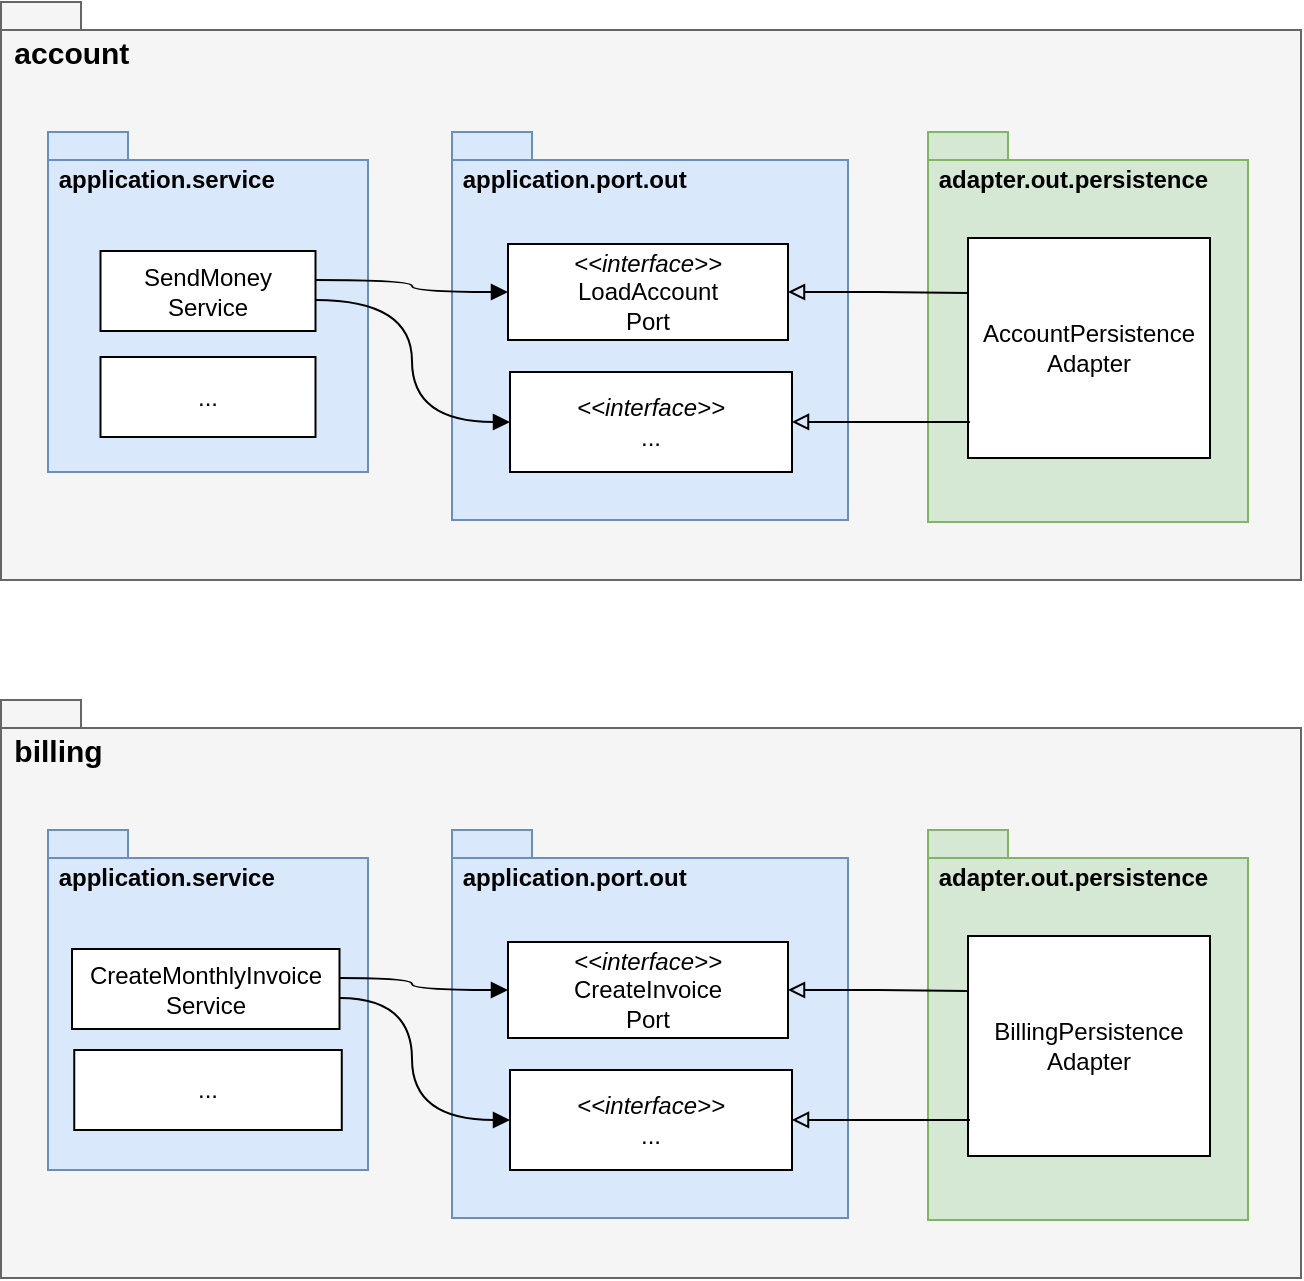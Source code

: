 <mxfile version="24.6.4" type="device">
  <diagram name="페이지-1" id="wSy6RGs8w4erh9LF8GpG">
    <mxGraphModel dx="1114" dy="894" grid="1" gridSize="10" guides="1" tooltips="1" connect="1" arrows="1" fold="1" page="1" pageScale="1" pageWidth="827" pageHeight="1169" math="0" shadow="0">
      <root>
        <mxCell id="0" />
        <mxCell id="1" parent="0" />
        <mxCell id="je9z_vbRNJNaZmajoqFE-1" value="&lt;font color=&quot;#000000&quot; style=&quot;font-size: 15px;&quot;&gt;&amp;nbsp;account&lt;/font&gt;" style="shape=folder;fontStyle=1;spacingTop=10;tabWidth=40;tabHeight=14;tabPosition=left;html=1;whiteSpace=wrap;verticalAlign=top;align=left;fillColor=#f5f5f5;fontColor=#333333;strokeColor=#666666;" vertex="1" parent="1">
          <mxGeometry x="36.5" y="41" width="650" height="289" as="geometry" />
        </mxCell>
        <mxCell id="je9z_vbRNJNaZmajoqFE-2" value="&amp;nbsp;application.port.out" style="shape=folder;fontStyle=1;spacingTop=10;tabWidth=40;tabHeight=14;tabPosition=left;html=1;whiteSpace=wrap;verticalAlign=top;align=left;fillColor=#dae8fc;strokeColor=#6c8ebf;" vertex="1" parent="1">
          <mxGeometry x="262" y="106" width="198" height="194" as="geometry" />
        </mxCell>
        <mxCell id="je9z_vbRNJNaZmajoqFE-3" value="&lt;div&gt;&lt;i&gt;&amp;lt;&amp;lt;interface&amp;gt;&amp;gt;&lt;/i&gt;&lt;/div&gt;LoadAccount&lt;div&gt;Port&lt;/div&gt;" style="rounded=0;whiteSpace=wrap;html=1;" vertex="1" parent="1">
          <mxGeometry x="290" y="162" width="140" height="48" as="geometry" />
        </mxCell>
        <mxCell id="je9z_vbRNJNaZmajoqFE-4" value="&amp;nbsp;application.service" style="shape=folder;fontStyle=1;spacingTop=10;tabWidth=40;tabHeight=14;tabPosition=left;html=1;whiteSpace=wrap;verticalAlign=top;align=left;fillColor=#dae8fc;strokeColor=#6c8ebf;" vertex="1" parent="1">
          <mxGeometry x="60" y="106" width="160" height="170" as="geometry" />
        </mxCell>
        <mxCell id="je9z_vbRNJNaZmajoqFE-5" style="edgeStyle=orthogonalEdgeStyle;rounded=0;orthogonalLoop=1;jettySize=auto;html=1;entryX=0;entryY=0.5;entryDx=0;entryDy=0;endArrow=block;endFill=1;curved=1;" edge="1" parent="1" source="je9z_vbRNJNaZmajoqFE-7" target="je9z_vbRNJNaZmajoqFE-3">
          <mxGeometry relative="1" as="geometry">
            <Array as="points">
              <mxPoint x="242" y="180" />
              <mxPoint x="242" y="186" />
            </Array>
          </mxGeometry>
        </mxCell>
        <mxCell id="je9z_vbRNJNaZmajoqFE-6" style="edgeStyle=orthogonalEdgeStyle;rounded=0;orthogonalLoop=1;jettySize=auto;html=1;entryX=0;entryY=0.5;entryDx=0;entryDy=0;endArrow=block;endFill=1;curved=1;" edge="1" parent="1" source="je9z_vbRNJNaZmajoqFE-7" target="je9z_vbRNJNaZmajoqFE-9">
          <mxGeometry relative="1" as="geometry">
            <Array as="points">
              <mxPoint x="242" y="190" />
              <mxPoint x="242" y="251" />
            </Array>
          </mxGeometry>
        </mxCell>
        <mxCell id="je9z_vbRNJNaZmajoqFE-7" value="SendMoney&lt;div&gt;Service&lt;/div&gt;" style="rounded=0;whiteSpace=wrap;html=1;" vertex="1" parent="1">
          <mxGeometry x="86.25" y="165.5" width="107.5" height="40" as="geometry" />
        </mxCell>
        <mxCell id="je9z_vbRNJNaZmajoqFE-8" value="..." style="rounded=0;whiteSpace=wrap;html=1;" vertex="1" parent="1">
          <mxGeometry x="86.25" y="218.5" width="107.5" height="40" as="geometry" />
        </mxCell>
        <mxCell id="je9z_vbRNJNaZmajoqFE-9" value="&lt;div&gt;&lt;i&gt;&amp;lt;&amp;lt;interface&amp;gt;&amp;gt;&lt;/i&gt;&lt;/div&gt;..." style="rounded=0;whiteSpace=wrap;html=1;" vertex="1" parent="1">
          <mxGeometry x="291" y="226" width="141" height="50" as="geometry" />
        </mxCell>
        <mxCell id="je9z_vbRNJNaZmajoqFE-10" value="&amp;nbsp;adapter.out.persistence" style="shape=folder;fontStyle=1;spacingTop=10;tabWidth=40;tabHeight=14;tabPosition=left;html=1;whiteSpace=wrap;verticalAlign=top;align=left;fillColor=#d5e8d4;strokeColor=#82b366;" vertex="1" parent="1">
          <mxGeometry x="500" y="106" width="160" height="195" as="geometry" />
        </mxCell>
        <mxCell id="je9z_vbRNJNaZmajoqFE-11" value="AccountPersistence&lt;div&gt;Adapter&lt;/div&gt;" style="rounded=0;whiteSpace=wrap;html=1;" vertex="1" parent="1">
          <mxGeometry x="520" y="159" width="121" height="110" as="geometry" />
        </mxCell>
        <mxCell id="je9z_vbRNJNaZmajoqFE-12" style="edgeStyle=orthogonalEdgeStyle;rounded=0;orthogonalLoop=1;jettySize=auto;html=1;entryX=0;entryY=0.25;entryDx=0;entryDy=0;endArrow=none;endFill=0;startArrow=block;startFill=0;" edge="1" parent="1" source="je9z_vbRNJNaZmajoqFE-3" target="je9z_vbRNJNaZmajoqFE-11">
          <mxGeometry relative="1" as="geometry" />
        </mxCell>
        <mxCell id="je9z_vbRNJNaZmajoqFE-13" style="edgeStyle=orthogonalEdgeStyle;rounded=0;orthogonalLoop=1;jettySize=auto;html=1;entryX=0.008;entryY=0.836;entryDx=0;entryDy=0;entryPerimeter=0;endArrow=none;endFill=0;startArrow=block;startFill=0;" edge="1" parent="1" source="je9z_vbRNJNaZmajoqFE-9" target="je9z_vbRNJNaZmajoqFE-11">
          <mxGeometry relative="1" as="geometry" />
        </mxCell>
        <mxCell id="je9z_vbRNJNaZmajoqFE-14" value="&lt;font color=&quot;#000000&quot; style=&quot;font-size: 15px;&quot;&gt;&amp;nbsp;billing&lt;/font&gt;" style="shape=folder;fontStyle=1;spacingTop=10;tabWidth=40;tabHeight=14;tabPosition=left;html=1;whiteSpace=wrap;verticalAlign=top;align=left;fillColor=#f5f5f5;fontColor=#333333;strokeColor=#666666;" vertex="1" parent="1">
          <mxGeometry x="36.5" y="390" width="650" height="289" as="geometry" />
        </mxCell>
        <mxCell id="je9z_vbRNJNaZmajoqFE-15" value="&amp;nbsp;application.port.out" style="shape=folder;fontStyle=1;spacingTop=10;tabWidth=40;tabHeight=14;tabPosition=left;html=1;whiteSpace=wrap;verticalAlign=top;align=left;fillColor=#dae8fc;strokeColor=#6c8ebf;" vertex="1" parent="1">
          <mxGeometry x="262" y="455" width="198" height="194" as="geometry" />
        </mxCell>
        <mxCell id="je9z_vbRNJNaZmajoqFE-16" value="&lt;div&gt;&lt;i&gt;&amp;lt;&amp;lt;interface&amp;gt;&amp;gt;&lt;/i&gt;&lt;/div&gt;CreateInvoice&lt;div&gt;Port&lt;/div&gt;" style="rounded=0;whiteSpace=wrap;html=1;" vertex="1" parent="1">
          <mxGeometry x="290" y="511" width="140" height="48" as="geometry" />
        </mxCell>
        <mxCell id="je9z_vbRNJNaZmajoqFE-17" value="&amp;nbsp;application.service" style="shape=folder;fontStyle=1;spacingTop=10;tabWidth=40;tabHeight=14;tabPosition=left;html=1;whiteSpace=wrap;verticalAlign=top;align=left;fillColor=#dae8fc;strokeColor=#6c8ebf;" vertex="1" parent="1">
          <mxGeometry x="60" y="455" width="160" height="170" as="geometry" />
        </mxCell>
        <mxCell id="je9z_vbRNJNaZmajoqFE-18" style="edgeStyle=orthogonalEdgeStyle;rounded=0;orthogonalLoop=1;jettySize=auto;html=1;entryX=0;entryY=0.5;entryDx=0;entryDy=0;endArrow=block;endFill=1;curved=1;" edge="1" parent="1" source="je9z_vbRNJNaZmajoqFE-20" target="je9z_vbRNJNaZmajoqFE-16">
          <mxGeometry relative="1" as="geometry">
            <Array as="points">
              <mxPoint x="242" y="529" />
              <mxPoint x="242" y="535" />
            </Array>
          </mxGeometry>
        </mxCell>
        <mxCell id="je9z_vbRNJNaZmajoqFE-19" style="edgeStyle=orthogonalEdgeStyle;rounded=0;orthogonalLoop=1;jettySize=auto;html=1;entryX=0;entryY=0.5;entryDx=0;entryDy=0;endArrow=block;endFill=1;curved=1;" edge="1" parent="1" source="je9z_vbRNJNaZmajoqFE-20" target="je9z_vbRNJNaZmajoqFE-21">
          <mxGeometry relative="1" as="geometry">
            <Array as="points">
              <mxPoint x="242" y="539" />
              <mxPoint x="242" y="600" />
            </Array>
          </mxGeometry>
        </mxCell>
        <mxCell id="je9z_vbRNJNaZmajoqFE-20" value="CreateMonthlyInvoice&lt;div&gt;Service&lt;/div&gt;" style="rounded=0;whiteSpace=wrap;html=1;" vertex="1" parent="1">
          <mxGeometry x="72" y="514.5" width="133.75" height="40" as="geometry" />
        </mxCell>
        <mxCell id="je9z_vbRNJNaZmajoqFE-21" value="&lt;div&gt;&lt;i&gt;&amp;lt;&amp;lt;interface&amp;gt;&amp;gt;&lt;/i&gt;&lt;/div&gt;..." style="rounded=0;whiteSpace=wrap;html=1;" vertex="1" parent="1">
          <mxGeometry x="291" y="575" width="141" height="50" as="geometry" />
        </mxCell>
        <mxCell id="je9z_vbRNJNaZmajoqFE-22" value="&amp;nbsp;adapter.out.persistence" style="shape=folder;fontStyle=1;spacingTop=10;tabWidth=40;tabHeight=14;tabPosition=left;html=1;whiteSpace=wrap;verticalAlign=top;align=left;fillColor=#d5e8d4;strokeColor=#82b366;" vertex="1" parent="1">
          <mxGeometry x="500" y="455" width="160" height="195" as="geometry" />
        </mxCell>
        <mxCell id="je9z_vbRNJNaZmajoqFE-23" value="BillingPersistence&lt;div&gt;Adapter&lt;/div&gt;" style="rounded=0;whiteSpace=wrap;html=1;" vertex="1" parent="1">
          <mxGeometry x="520" y="508" width="121" height="110" as="geometry" />
        </mxCell>
        <mxCell id="je9z_vbRNJNaZmajoqFE-24" style="edgeStyle=orthogonalEdgeStyle;rounded=0;orthogonalLoop=1;jettySize=auto;html=1;entryX=0;entryY=0.25;entryDx=0;entryDy=0;endArrow=none;endFill=0;startArrow=block;startFill=0;" edge="1" parent="1" source="je9z_vbRNJNaZmajoqFE-16" target="je9z_vbRNJNaZmajoqFE-23">
          <mxGeometry relative="1" as="geometry" />
        </mxCell>
        <mxCell id="je9z_vbRNJNaZmajoqFE-25" style="edgeStyle=orthogonalEdgeStyle;rounded=0;orthogonalLoop=1;jettySize=auto;html=1;entryX=0.008;entryY=0.836;entryDx=0;entryDy=0;entryPerimeter=0;endArrow=none;endFill=0;startArrow=block;startFill=0;" edge="1" parent="1" source="je9z_vbRNJNaZmajoqFE-21" target="je9z_vbRNJNaZmajoqFE-23">
          <mxGeometry relative="1" as="geometry" />
        </mxCell>
        <mxCell id="je9z_vbRNJNaZmajoqFE-26" value="..." style="rounded=0;whiteSpace=wrap;html=1;" vertex="1" parent="1">
          <mxGeometry x="73.13" y="565" width="133.75" height="40" as="geometry" />
        </mxCell>
      </root>
    </mxGraphModel>
  </diagram>
</mxfile>
